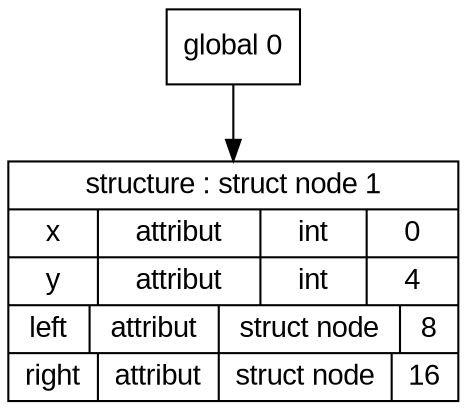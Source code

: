 digraph "tds"{

	node [fontname="Arial"];

	N1 [shape=record label="{ structure : struct node 1
	| { x | attribut | int | 0 }
	| { y | attribut | int | 4 }
	| { left | attribut | struct node | 8 }
	| { right | attribut | struct node | 16 }
	}"];

	N0 [shape=record label="{ global 0
	}"];


	N0 -> N1; 
}

